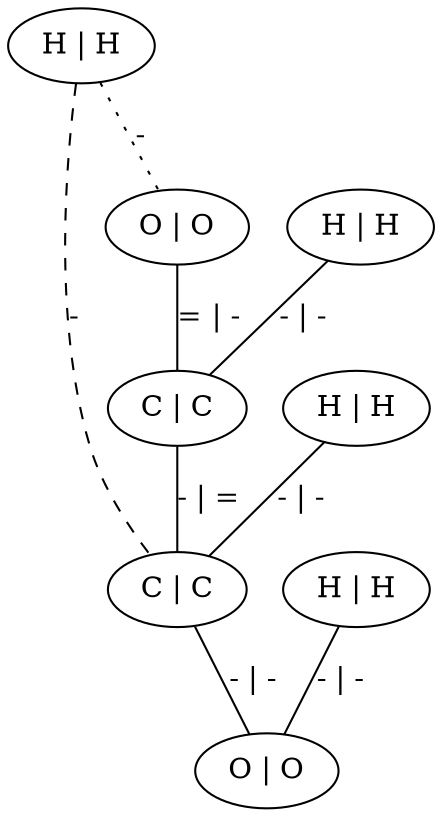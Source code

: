 graph G {
	0 [ label="O | O" ]
	1 [ label="C | C" ]
	2 [ label="C | C" ]
	3 [ label="O | O" ]
	4 [ label="H | H" ]
	5 [ label="H | H" ]
	6 [ label="H | H" ]
	7 [ label="H | H" ]
	1 -- 0 [ label="- | -" ]
	2 -- 1 [ label="- | =" ]
	3 -- 2 [ label="= | -" ]
	4 -- 0 [ label="- | -" ]
	5 -- 1 [ label="- | -" ]
	6 -- 1 [ style=dashed label="-" ]
	7 -- 2 [ label="- | -" ]
	6 -- 3 [ style=dotted label="-" ]
}
